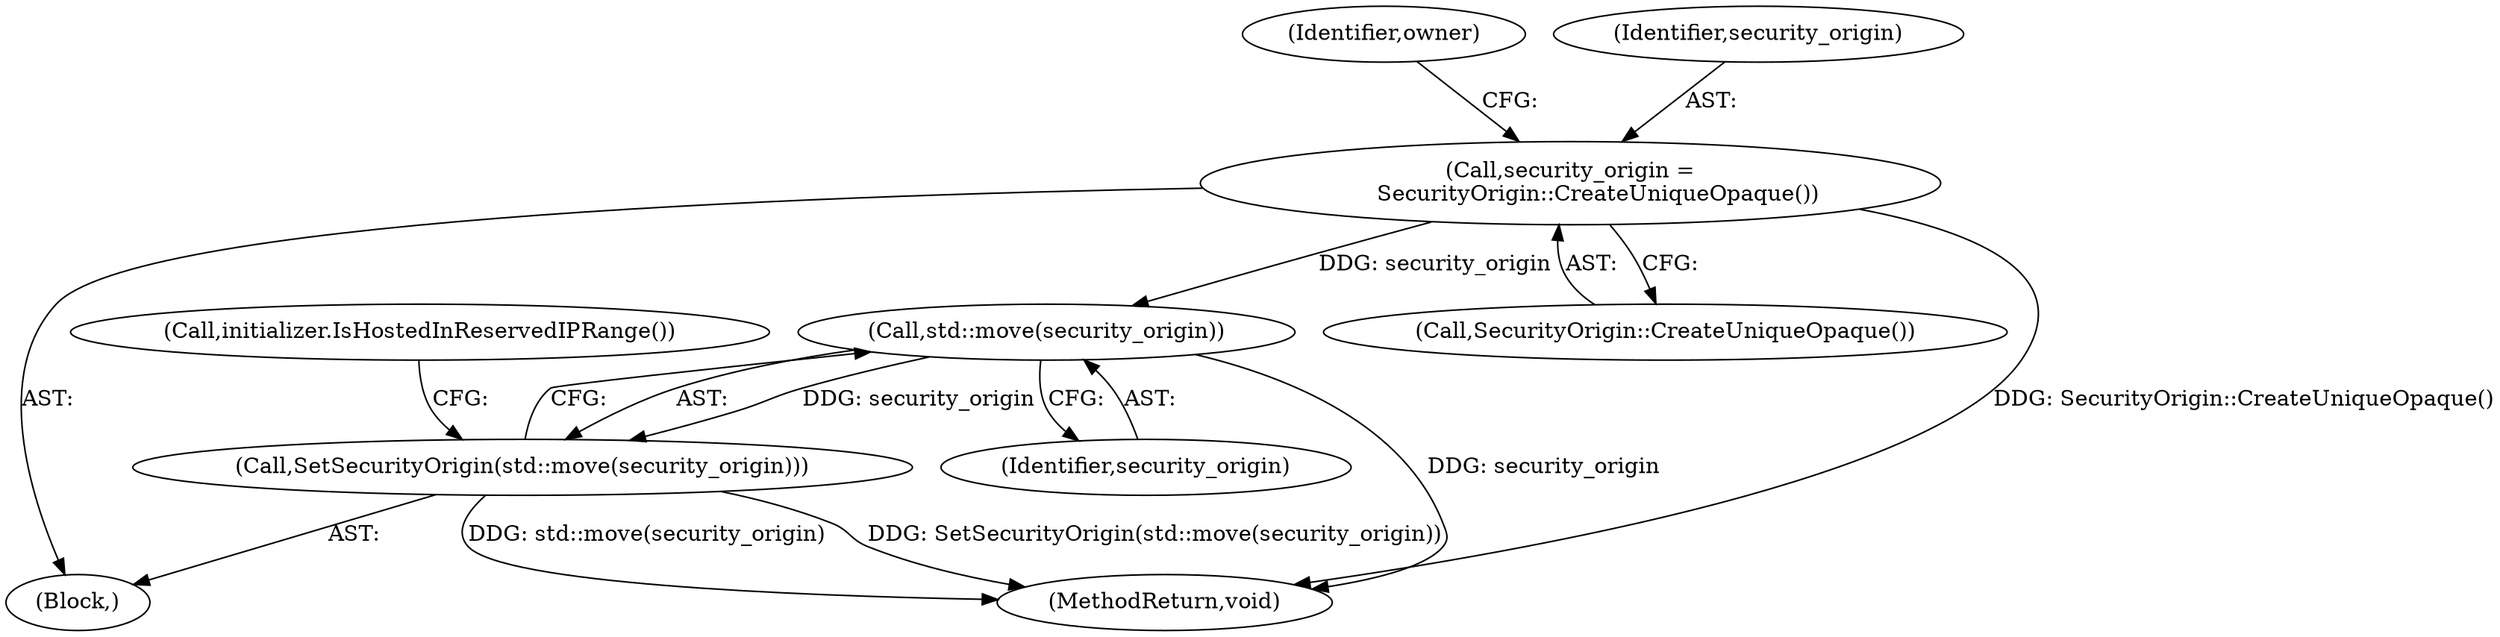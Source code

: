 digraph "0_Chrome_108147dfd1ea159fd3632ef92ccc4ab8952980c7_0@API" {
"1000182" [label="(Call,std::move(security_origin))"];
"1000159" [label="(Call,security_origin =\n        SecurityOrigin::CreateUniqueOpaque())"];
"1000181" [label="(Call,SetSecurityOrigin(std::move(security_origin)))"];
"1000161" [label="(Call,SecurityOrigin::CreateUniqueOpaque())"];
"1000154" [label="(Block,)"];
"1000182" [label="(Call,std::move(security_origin))"];
"1000164" [label="(Identifier,owner)"];
"1000159" [label="(Call,security_origin =\n        SecurityOrigin::CreateUniqueOpaque())"];
"1000160" [label="(Identifier,security_origin)"];
"1000211" [label="(Call,initializer.IsHostedInReservedIPRange())"];
"1000181" [label="(Call,SetSecurityOrigin(std::move(security_origin)))"];
"1000272" [label="(MethodReturn,void)"];
"1000183" [label="(Identifier,security_origin)"];
"1000182" -> "1000181"  [label="AST: "];
"1000182" -> "1000183"  [label="CFG: "];
"1000183" -> "1000182"  [label="AST: "];
"1000181" -> "1000182"  [label="CFG: "];
"1000182" -> "1000272"  [label="DDG: security_origin"];
"1000182" -> "1000181"  [label="DDG: security_origin"];
"1000159" -> "1000182"  [label="DDG: security_origin"];
"1000159" -> "1000154"  [label="AST: "];
"1000159" -> "1000161"  [label="CFG: "];
"1000160" -> "1000159"  [label="AST: "];
"1000161" -> "1000159"  [label="AST: "];
"1000164" -> "1000159"  [label="CFG: "];
"1000159" -> "1000272"  [label="DDG: SecurityOrigin::CreateUniqueOpaque()"];
"1000181" -> "1000154"  [label="AST: "];
"1000211" -> "1000181"  [label="CFG: "];
"1000181" -> "1000272"  [label="DDG: SetSecurityOrigin(std::move(security_origin))"];
"1000181" -> "1000272"  [label="DDG: std::move(security_origin)"];
}
